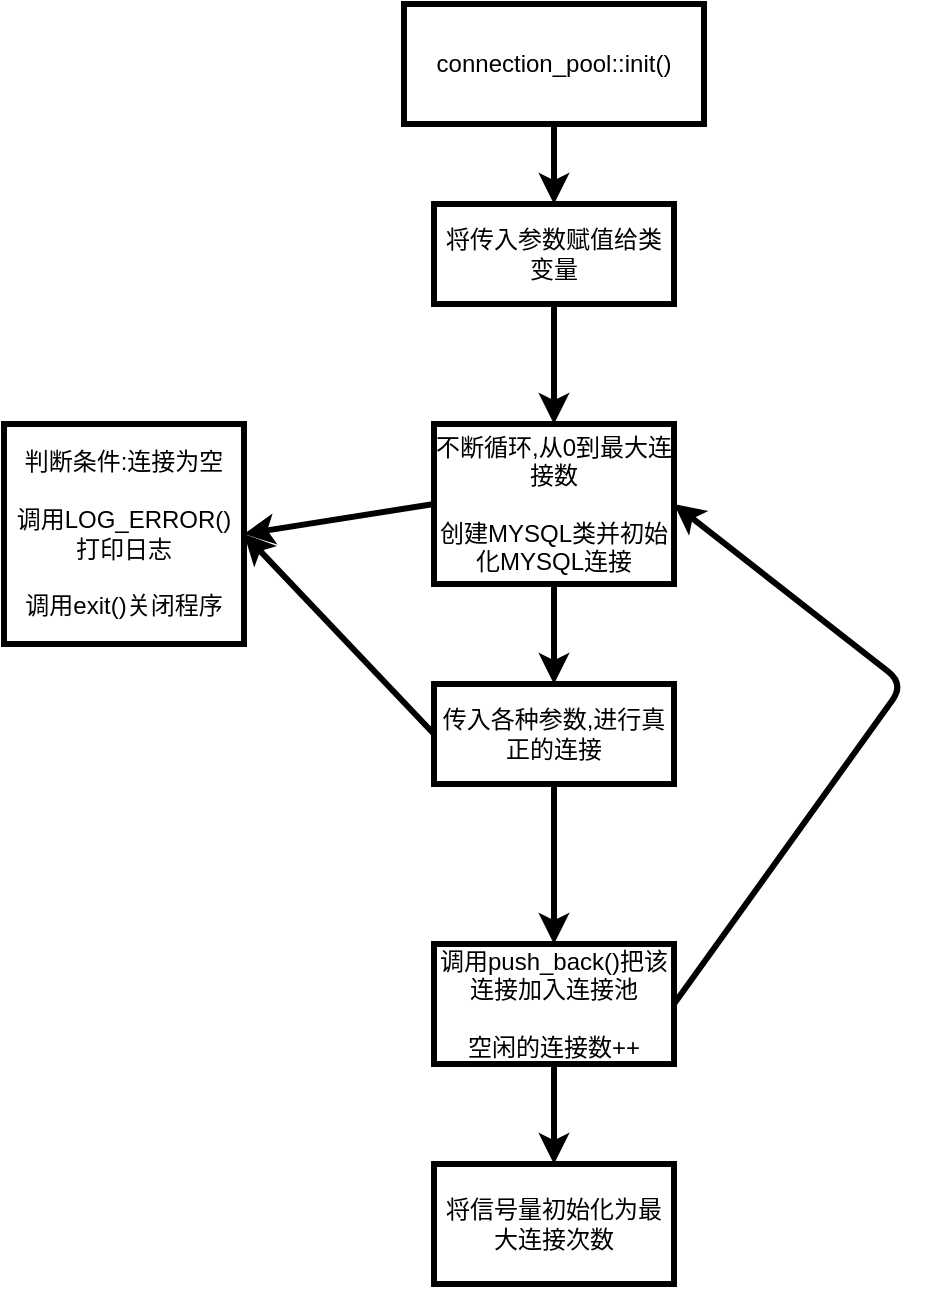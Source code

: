 <mxfile>
    <diagram id="LbE9PppjevmL19wuLY-l" name="第 1 页">
        <mxGraphModel dx="491" dy="627" grid="1" gridSize="10" guides="1" tooltips="1" connect="1" arrows="1" fold="1" page="1" pageScale="1" pageWidth="1200" pageHeight="1920" background="#FFFFFF" math="0" shadow="0">
            <root>
                <mxCell id="0"/>
                <mxCell id="1" parent="0"/>
                <mxCell id="33" style="edgeStyle=none;html=1;exitX=0.5;exitY=1;exitDx=0;exitDy=0;entryX=0.5;entryY=0;entryDx=0;entryDy=0;strokeColor=#000000;strokeWidth=3;" parent="1" source="10" target="31" edge="1">
                    <mxGeometry relative="1" as="geometry"/>
                </mxCell>
                <mxCell id="10" value="connection_pool::init()" style="whiteSpace=wrap;html=1;strokeColor=#000000;strokeWidth=3;" parent="1" vertex="1">
                    <mxGeometry x="530" y="80" width="150" height="60" as="geometry"/>
                </mxCell>
                <mxCell id="40" style="edgeStyle=none;html=1;exitX=0.5;exitY=1;exitDx=0;exitDy=0;entryX=0.5;entryY=0;entryDx=0;entryDy=0;strokeColor=#000000;strokeWidth=3;" parent="1" source="31" target="35" edge="1">
                    <mxGeometry relative="1" as="geometry"/>
                </mxCell>
                <mxCell id="31" value="将传入参数赋值给类变量" style="whiteSpace=wrap;html=1;strokeColor=#000000;strokeWidth=3;" parent="1" vertex="1">
                    <mxGeometry x="545" y="180" width="120" height="50" as="geometry"/>
                </mxCell>
                <mxCell id="42" style="edgeStyle=none;html=1;exitX=0;exitY=0.5;exitDx=0;exitDy=0;entryX=1;entryY=0.5;entryDx=0;entryDy=0;strokeWidth=3;strokeColor=#000000;" parent="1" source="35" target="41" edge="1">
                    <mxGeometry relative="1" as="geometry"/>
                </mxCell>
                <mxCell id="46" style="edgeStyle=none;html=1;exitX=0.5;exitY=1;exitDx=0;exitDy=0;strokeColor=#000000;strokeWidth=3;" parent="1" source="35" target="44" edge="1">
                    <mxGeometry relative="1" as="geometry"/>
                </mxCell>
                <mxCell id="35" value="不断循环,从0到最大连接数&lt;br&gt;&lt;br&gt;创建MYSQL类并初始化MYSQL连接" style="whiteSpace=wrap;html=1;strokeColor=#000000;strokeWidth=3;" parent="1" vertex="1">
                    <mxGeometry x="545" y="290" width="120" height="80" as="geometry"/>
                </mxCell>
                <mxCell id="41" value="判断条件:连接为空&lt;br&gt;&lt;br&gt;调用LOG_ERROR()打印日志&lt;br&gt;&lt;br&gt;调用exit()关闭程序" style="whiteSpace=wrap;html=1;strokeColor=#000000;strokeWidth=3;" parent="1" vertex="1">
                    <mxGeometry x="330" y="290" width="120" height="110" as="geometry"/>
                </mxCell>
                <mxCell id="45" style="edgeStyle=none;html=1;exitX=0;exitY=0.5;exitDx=0;exitDy=0;entryX=1;entryY=0.5;entryDx=0;entryDy=0;strokeColor=#000000;strokeWidth=3;" parent="1" source="44" target="41" edge="1">
                    <mxGeometry relative="1" as="geometry"/>
                </mxCell>
                <mxCell id="48" style="edgeStyle=none;html=1;exitX=0.5;exitY=1;exitDx=0;exitDy=0;entryX=0.5;entryY=0;entryDx=0;entryDy=0;strokeColor=#000000;strokeWidth=3;" parent="1" source="44" target="47" edge="1">
                    <mxGeometry relative="1" as="geometry"/>
                </mxCell>
                <mxCell id="44" value="传入各种参数,进行真正的连接" style="whiteSpace=wrap;html=1;strokeColor=#000000;strokeWidth=3;" parent="1" vertex="1">
                    <mxGeometry x="545" y="420" width="120" height="50" as="geometry"/>
                </mxCell>
                <mxCell id="49" style="edgeStyle=none;html=1;exitX=1;exitY=0.5;exitDx=0;exitDy=0;entryX=1;entryY=0.5;entryDx=0;entryDy=0;strokeColor=#000000;strokeWidth=3;" parent="1" source="47" target="35" edge="1">
                    <mxGeometry relative="1" as="geometry">
                        <Array as="points">
                            <mxPoint x="780" y="420"/>
                        </Array>
                    </mxGeometry>
                </mxCell>
                <mxCell id="52" style="edgeStyle=none;html=1;exitX=0.5;exitY=1;exitDx=0;exitDy=0;entryX=0.5;entryY=0;entryDx=0;entryDy=0;strokeColor=#000000;strokeWidth=3;" parent="1" source="47" target="51" edge="1">
                    <mxGeometry relative="1" as="geometry"/>
                </mxCell>
                <mxCell id="47" value="调用push_back()把该连接加入连接池&lt;br&gt;&lt;br&gt;空闲的连接数++&lt;br&gt;" style="whiteSpace=wrap;html=1;strokeColor=#000000;strokeWidth=3;" parent="1" vertex="1">
                    <mxGeometry x="545" y="550" width="120" height="60" as="geometry"/>
                </mxCell>
                <mxCell id="51" value="将信号量初始化为最大连接次数" style="whiteSpace=wrap;html=1;strokeColor=#000000;strokeWidth=3;" parent="1" vertex="1">
                    <mxGeometry x="545" y="660" width="120" height="60" as="geometry"/>
                </mxCell>
            </root>
        </mxGraphModel>
    </diagram>
</mxfile>